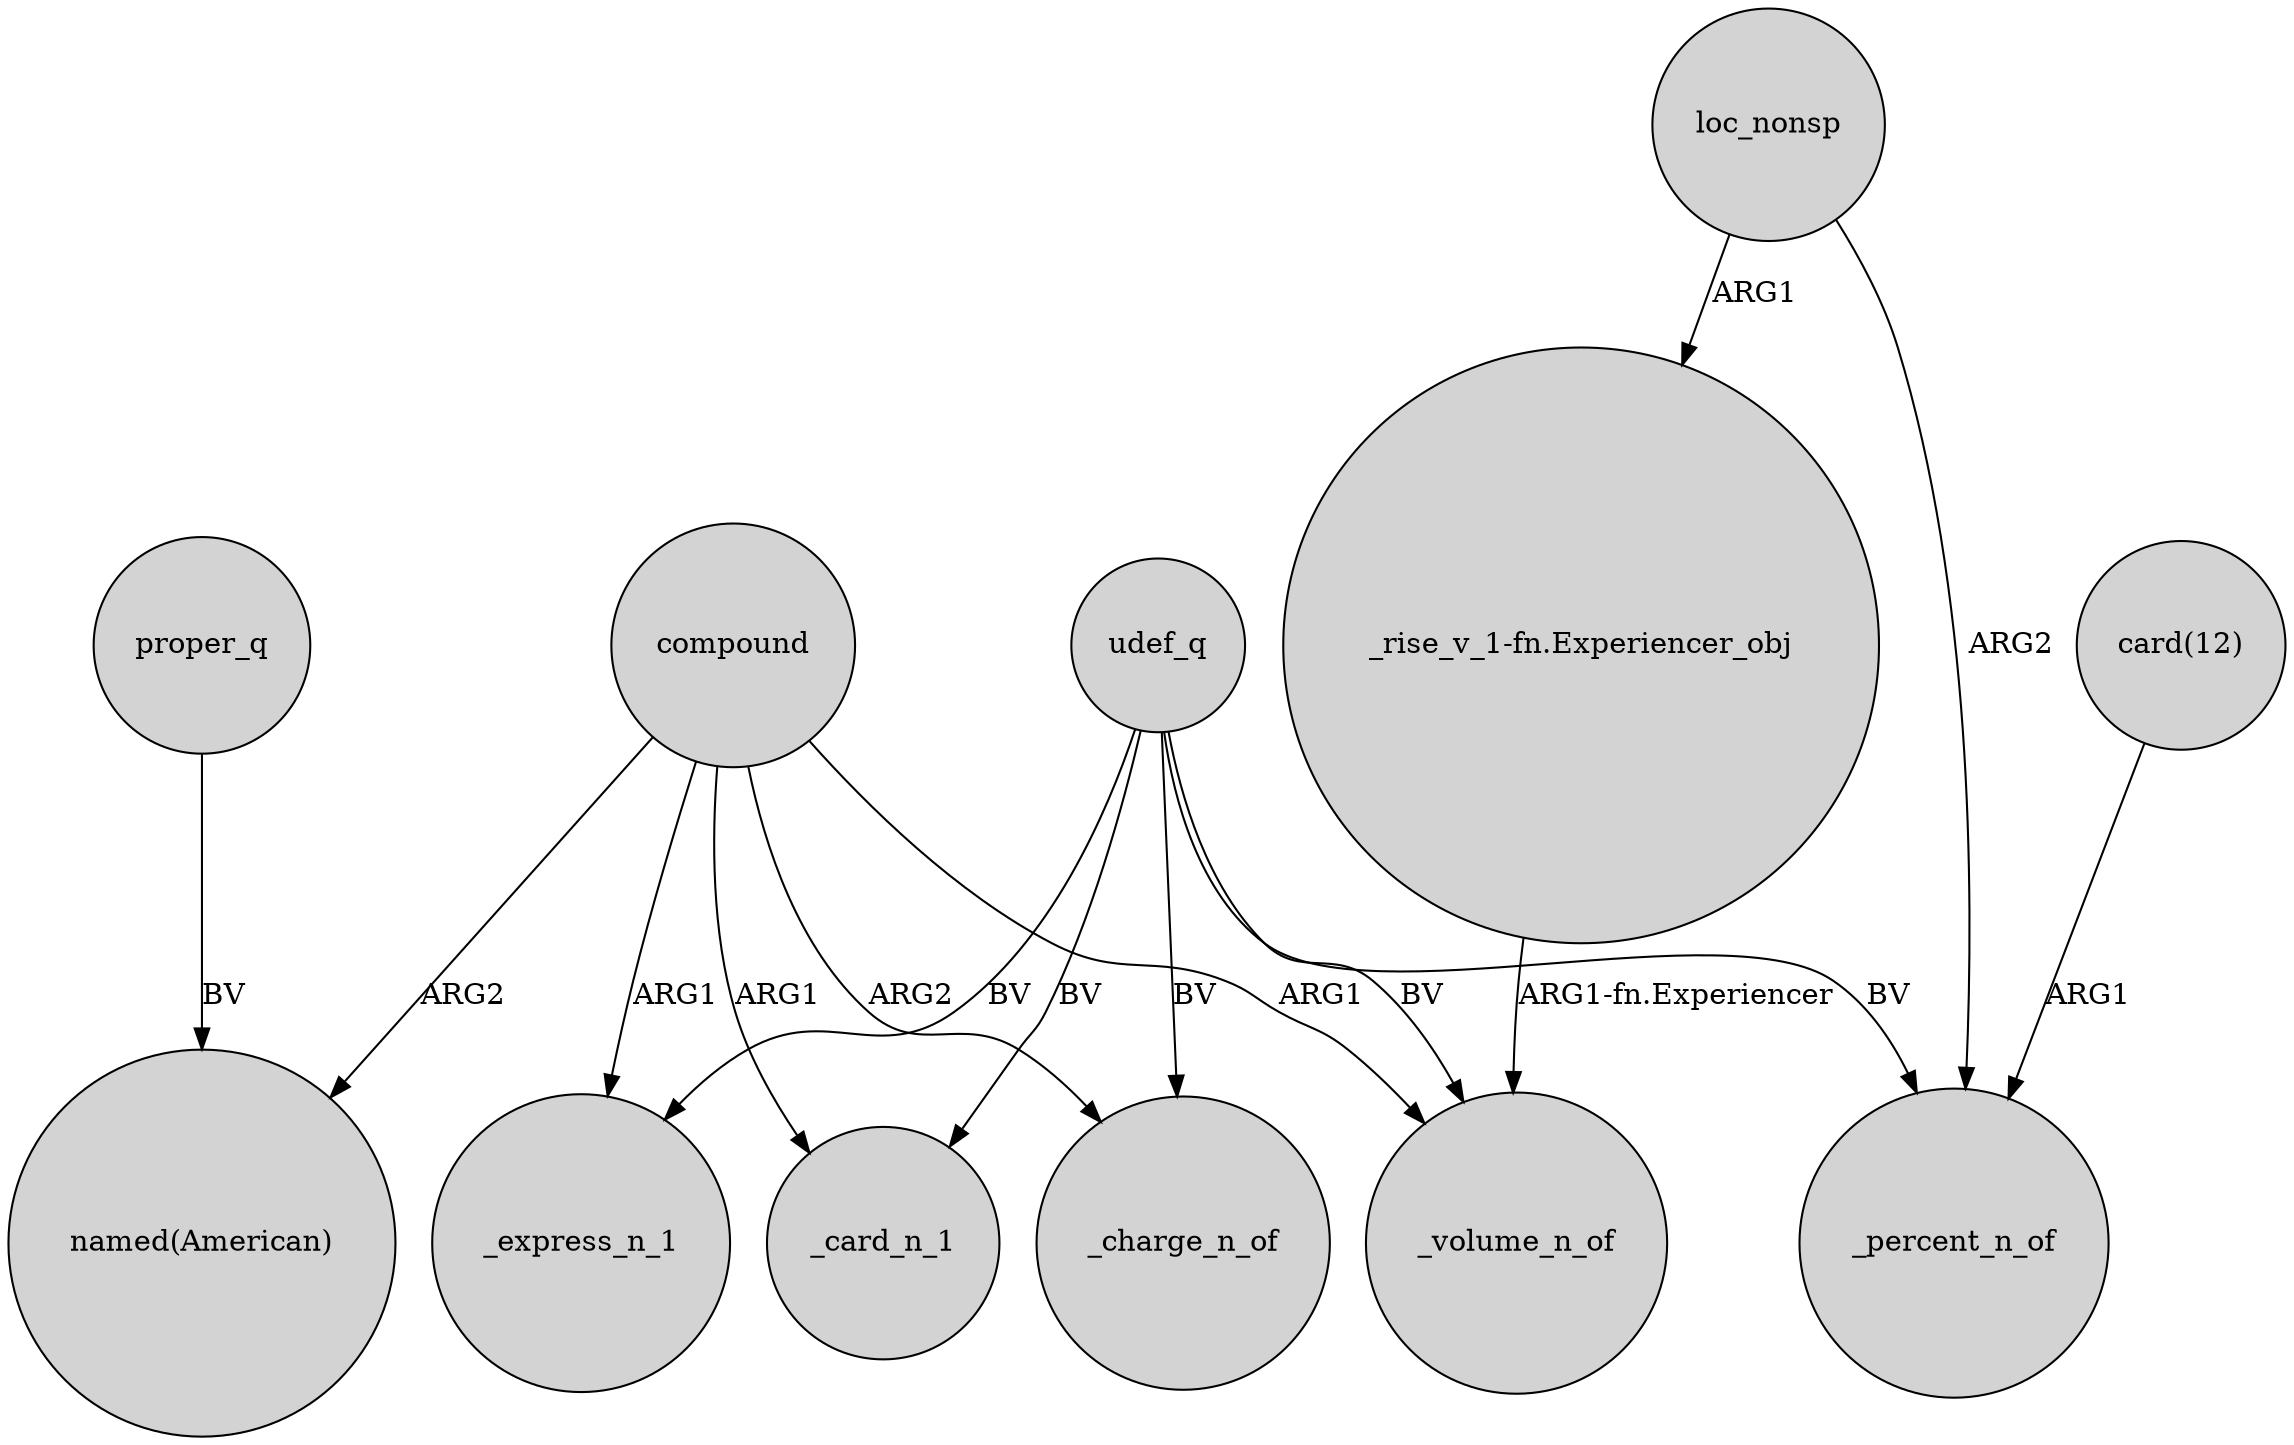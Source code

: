 digraph {
	node [shape=circle style=filled]
	compound -> _express_n_1 [label=ARG1]
	udef_q -> _card_n_1 [label=BV]
	udef_q -> _percent_n_of [label=BV]
	compound -> _volume_n_of [label=ARG1]
	compound -> "named(American)" [label=ARG2]
	compound -> _card_n_1 [label=ARG1]
	"card(12)" -> _percent_n_of [label=ARG1]
	loc_nonsp -> "_rise_v_1-fn.Experiencer_obj" [label=ARG1]
	proper_q -> "named(American)" [label=BV]
	udef_q -> _volume_n_of [label=BV]
	udef_q -> _express_n_1 [label=BV]
	udef_q -> _charge_n_of [label=BV]
	compound -> _charge_n_of [label=ARG2]
	"_rise_v_1-fn.Experiencer_obj" -> _volume_n_of [label="ARG1-fn.Experiencer"]
	loc_nonsp -> _percent_n_of [label=ARG2]
}
